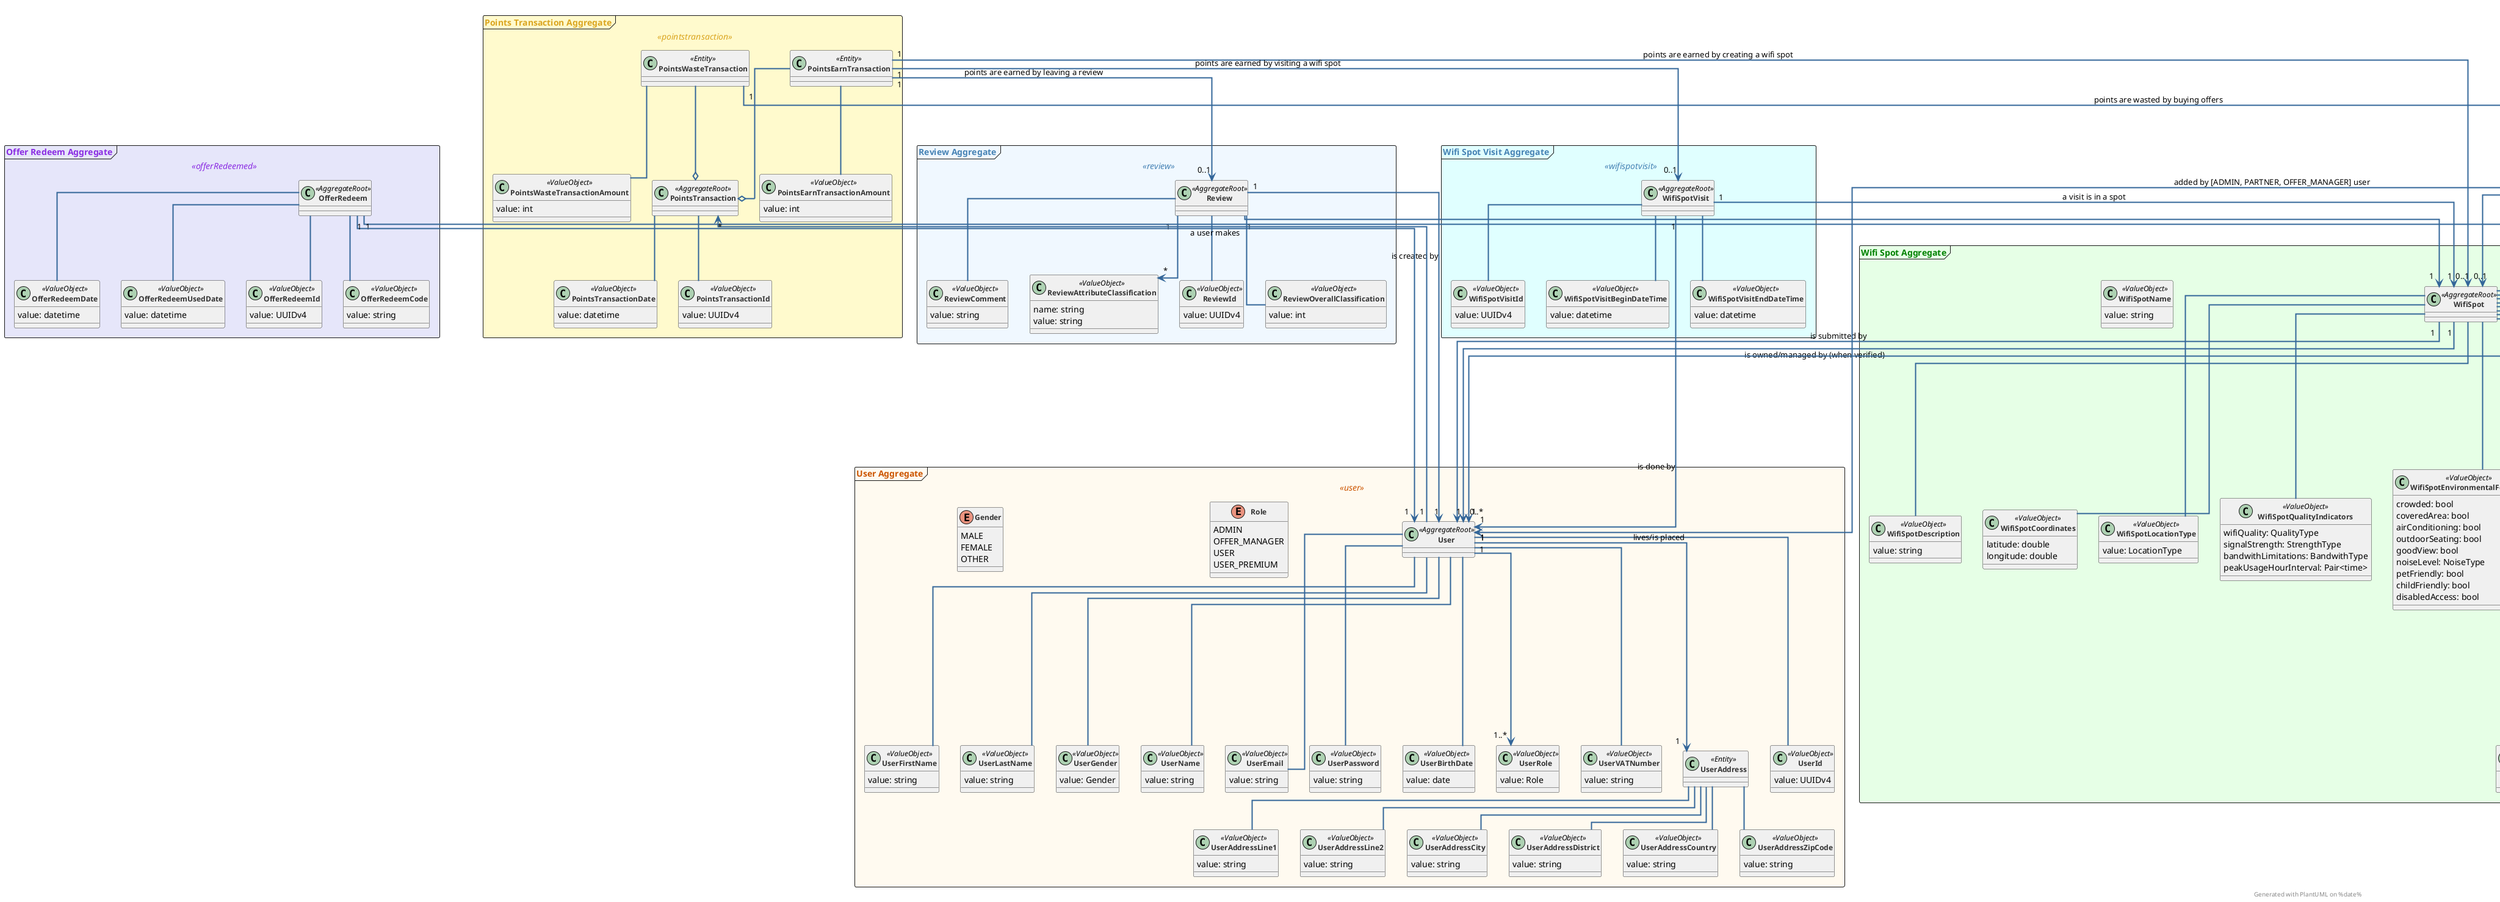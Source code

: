 @startuml Domain Model

' Define colors and styles for elements
skinparam Class {
    BackgroundColor #F0F0F0
    BorderColor #333333
    ArrowColor #336699
    FontColor #333333
    FontSize 12
    FontStyle Bold
    Shadowing true
}

' Style for relationships
skinparam linetype ortho
skinparam arrowThickness 2
skinparam arrowColor #336699
skinparam linetype ortho

' Header/footer with additional info
header "Domain Model"
footer "Generated with PlantUML on %date%"

<style>

    frame {
        .user {
            BackgroundColor #FFFAF0       
            BorderColor #CC5500           
            FontColor #CC5500 
        }

        .wifispot {
            BackgroundColor #E6FFE6 
            BorderColor #008000
            FontColor #008000
        }

        .review {
            BackgroundColor #F0F8FF       
            BorderColor #4682B4          
            FontColor #4682B4             
        }

        .wifispotvisit {
            BackgroundColor #E0FFFF
            BorderColor #4682B4
            FontColor #4682B4               
        }

        .offer {
            BackgroundColor #FFE4E1
            BorderColor #FF4500           
            FontColor #FF4500
        }

        .pointstransaction {
            BackgroundColor #FFFACD
            BorderColor #DAA520
            FontColor #DAA520
        }

        .offerRedeemed {
            BackgroundColor: #E6E6FA
            BorderColor: #8A2BE2
            FontColor: #8A2BE2
        }
        .searchhistory {
            BackgroundColor: #F5FFFA;
            BorderColor: #2E8B57;    
            FontColor: #2E8B57;      
        }



    }

</style>

'ENUMS 
Enum LocationType {
    PUBLIC
    CAFE
    LIBRARY
    PARK
    SCHOOL
    RESTAURANT
    OTHERS
}

Enum QualityType {
    HIGH
    MEDIUM
    LOW
}

Enum BandwithType {
    LIMITED
    UNLIMITED
}

Enum StrengthType {
    STRONG
    MEDIUM
    LOW
}

Enum NoiseType {
    NONE
    QUIET
    MODERATE
    LOUD
}

Enum WifiSpotManagementType {
    SPONSOR
    VERIFIED
    UNVERIFIED
}


frame "User Aggregate" <<user>> {

    ' User AggregateRoot
    class User <<AggregateRoot>> {

    } 

    Class UserId <<ValueObject>>{
        value: UUIDv4
    }

    Class UserFirstName <<ValueObject>>{
        value: string
    }

    Class UserLastName <<ValueObject>>{
        value: string
    }

    Class UserGender <<ValueObject>>{
        value: Gender
    }

    Class UserName <<ValueObject>>{
        value: string
    }

    Class UserEmail <<ValueObject>>{
        value: string
    }

    Class UserPassword <<ValueObject>>{
        value: string
    }

    Class UserBirthDate <<ValueObject>>{
        value: date
    }

    Class UserRole <<ValueObject>> {
        value: Role
    }

    Class UserVATNumber <<ValueObject>> {
        value: string
    }

    'Entity UserAddress
    Class UserAddress <<Entity>>{
        
    }

    Class UserAddressLine1 <<ValueObject>>{
        value: string
    }

    Class UserAddressLine2 <<ValueObject>>{
        value: string
    }

    Class UserAddressCity <<ValueObject>>{
        value: string
    }

    Class UserAddressDistrict <<ValueObject>>{
        value: string
    }

    Class UserAddressCountry <<ValueObject>>{
        value: string
    }

    Class UserAddressZipCode <<ValueObject>>{
        value: string
    }

    Enum Role {
        ADMIN
        OFFER_MANAGER
        USER
        USER_PREMIUM
    }

    Enum Gender {
        MALE
        FEMALE
        OTHER
    }


    'User Entity Relationships w/ VOs
    User -- UserId
    User -- UserFirstName
    User -- UserLastName
    User -- UserGender
    User -- UserName
    User -- UserEmail
    User -- UserPassword
    User -- UserBirthDate
    User -- UserVATNumber
    User "1"-->"1..*" UserRole 

    'User Address Entity Relationships w/ VOs
    UserAddress -- UserAddressLine1
    UserAddress -- UserAddressLine2
    UserAddress -- UserAddressCity
    UserAddress -- UserAddressDistrict
    UserAddress -- UserAddressCountry
    UserAddress -- UserAddressZipCode


    'User Entity Relationships w/ Entities
    User "1"-->"1" UserAddress : lives/is placed

}



frame "Wifi Spot Aggregate" <<wifispot>> {

    Class WifiSpot <<AggregateRoot>> {
        
    }

    Class WifiSpotId <<ValueObject>> {
        value: UUIDv4
    }

    Class WifiSpotName <<ValueObject>> {
        value: string
    }

    Class WifiSpotDescription <<ValueObject>> {
        value: string
    }

    Class WifiSpotCoordinates <<ValueObject>> {
        latitude: double
        longitude: double
    }

    Class WifiSpotLocationType <<ValueObject>> {
        value: LocationType
    }

    Class WifiSpotQualityIndicators <<ValueObject>> {
        wifiQuality: QualityType
        signalStrength: StrengthType
        bandwithLimitations: BandwithType
        peakUsageHourInterval: Pair<time>
    }

    Class WifiSpotEnvironmentalFeatures <<ValueObject>> {
        crowded: bool
        coveredArea: bool
        airConditioning: bool
        outdoorSeating: bool
        goodView: bool
        noiseLevel: NoiseType
        petFriendly: bool
        childFriendly: bool
        disabledAccess: bool
    }

    Class WifiSpotFacilities <<ValueObject>> {
        availablePowerOutlets: bool
        chargingStations: bool
        restroomsAvailable: bool
        parkingAvailability: bool
        foodOptions: bool
        drinkOptions: bool
    }

    Class WifiSpotWeatherFeatures <<ValueObject>>{
        openDuringRain: bool
        openDuringHeat: bool
        heatedInWinter: bool
        shadedAreas: bool
        outdoorFans: bool
    }

    'Entity WifiSpotAddress
    Class WifiSpotAddress <<Entity>>{

    }

    Class WifiSpotAddressLine1 <<ValueObject>>{
        value: string
    }

    Class WifiSpotAddressLine2 <<ValueObject>>{
        value: string
    }

    Class WifiSpotAddressCity <<ValueObject>>{
        value: string
    }

    Class WifiSpotAddressDistrict <<ValueObject>>{
        value: string
    }

    Class WifiSpotAddressCountry <<ValueObject>>{
        value: string
    }

    Class WifiSpotAddressZipCode <<ValueObject>>{
        value: string
    }

    Class WifiSpotManagement <<ValueObject>> {
        value: WifiSpotManagementType
    }
    
    

    'WifiSpot Entity Relationships w/ VOs
    WifiSpot -- WifiSpotId
    WifiSpot -- WIfiSpotName
    WifiSpot -- WifiSpotDescription
    WifiSpot -- WifiSpotCoordinates
    WifiSpot -- WifiSpotVerified
    WifiSpot -- WifiSpotLocationType
    WifiSpot -- WifiSpotQualityIndicators
    WifiSpot -- WifiSpotEnvironmentalFeatures
    WifiSpot -- WifiSpotFacilities
    WifiSpot -- WifiSpotWeatherFeatures
    WifiSpot -- WifiSpotPartner
    WifiSpot "1" --> "1..*" WifiSpotManagement

    

    'WifiSpotAddress Entity Relationships w/ VOs
    WifiSpotAddress -- WifiSpotAddressLine1
    WifiSpotAddress -- WifiSpotAddressLine2
    WifiSpotAddress -- WifiSpotAddressCity
    WifiSpotAddress -- WifiSpotAddressDistrict
    WifiSpotAddress -- WifiSpotAddressCountry
    WifiSpotAddress -- WifiSpotAddressZipCode
    

    'WifiSpot Entity Relationships w/ Entities
    WifiSpot "1" --> "1" WifiSpotAddress : is located
    WifiSpot "1" --> "1" User : is submitted by
    WifiSpot "1" --> "0..*" User : is owned/managed by (when verified)
}


frame "Review Aggregate" <<review>> {

    'Entity Review
    Class Review <<AggregateRoot>>{

    }

    Class ReviewId <<ValueObject>>{
        value: UUIDv4
    }

    Class ReviewOverallClassification <<ValueObject>> {
        value: int
    }

    Class ReviewComment <<ValueObject>> {
        value: string
    }

    'Can be anything, qualitative/quantitative EX:
    'Internet Speed: fast
    'Internet Speed: 500mbps
    'Sofas: comfy
    Class ReviewAttributeClassification <<ValueObject>> {
        name: string
        value: string
    }


    'Review Entity Relationships w/ VOs
    Review -- ReviewId
    Review -- ReviewOverallClassification
    Review "1" --> "*" ReviewAttributeClassification
    Review -- ReviewComment

    'Review Entity Relationships w/ Entities
    Review "1" --> "1" WifiSpot
    Review "1" --> "1" User : is created by


}


frame "Offer Aggregate" <<offer>>{

    Class Offer <<AggregateRoot>>{

    }

    Class OfferId <<ValueObject>> {
        value: UUIDv4
    }

    class OfferCost <<ValueObject>> {
        value: int
    }

    Class OfferDescription <<ValueObject>> {
        value: string
    }

    Class OfferImage <<ValueObject>> {
        value: blob
    }

    Class OfferExpirationDate <<ValueObject>> {
        value: datetime
    }

    Class OfferActive <<ValueObject>> {
        value: bool
    }

    'Offer Entity Relationships w/ VOs
    Offer -- OfferId
    Offer -- OfferCost
    Offer -- OfferDescription
    Offer -- OfferImage
    Offer -- OfferExpirationDate
    Offer -- OfferActive

    'Offer Entity Relationships w/ Entities
    Offer "1" --> "1" User : added by [ADMIN, PARTNER, OFFER_MANAGER] user
    Offer "1" --> "0..1" WifiSpot : available on

}

frame "Offer Redeem Aggregate" <<offerRedeemed>> {
    Class OfferRedeem <<AggregateRoot>>{

    }

    Class OfferRedeemId <<ValueObject>> {
        value: UUIDv4
    }

    Class OfferRedeemCode <<ValueObject>>{
        value: string
    }

    Class OfferRedeemDate <<ValueObject>> {
        value: datetime
    }

    Class OfferRedeemUsedDate <<ValueObject>> {
        value: datetime
    }

    'OfferRedeem Entity Relationships w/ VOs
    OfferRedeem -- OfferRedeemId
    OfferRedeem -- OfferRedeemCode
    OfferRedeem -- OfferRedeemDate
    OfferRedeem -- OfferRedeemUsedDate

    'Offer Redeem Entity Relationship w/ Entities
    OfferRedeem "1" -> "1" Offer
    OfferRedeem "1" -> "1" User
}

frame "Wifi Spot Visit Aggregate" <<wifispotvisit>> {
    Class WifiSpotVisit <<AggregateRoot>> {

    }

    Class WifiSpotVisitId <<ValueObject>> {
        value: UUIDv4
    }

    Class WifiSpotVisitBeginDateTime <<ValueObject>> {
        value: datetime
    }

    Class WifiSpotVisitEndDateTime <<ValueObject>> {
        value: datetime
    }



    'WifiSpotVisit Relationships w/ VOs
    WifiSpotVisit -- WifiSpotVisitId
    WifiSpotVisit -- WifiSpotVisitBeginDateTime
    WifiSpotVisit -- WifiSpotVisitEndDateTime

    'WifiSpot Relationships w/ Entities
    WifiSpotVisit "1" --> "1" User : is done by
    WifiSpotVisit "1" --> "1" WifiSpot : a visit is in a spot
    

}

frame "Points Transaction Aggregate" <<pointstransaction>> {

    Class PointsTransaction <<AggregateRoot>> {

    }

    Class PointsTransactionDate <<ValueObject>> {
        value: datetime
    }

    Class PointsTransactionId <<ValueObject>> {
        value: UUIDv4
    }

    Class PointsEarnTransaction <<Entity>> {

    }

    Class PointsEarnTransactionAmount <<ValueObject>> {
        value: int
    }

    Class PointsWasteTransaction <<Entity>>{

    }

    Class PointsWasteTransactionAmount <<ValueObject>> {
        value: int
    }

    

    'PointsTransaction Relationships w/ VOs
    PointsTransaction -- PointsTransactionDate
    PointsTransaction -- PointsTransactionId

    'PointsTransaction Relationships w/ Entities
    PointsTransaction "*" <-- "1" User : a user makes

    'PointsEarnTransaction Relationships w/ VOs
    PointsEarnTransaction -- PointsEarnTransactionAmount

    'PointsEarnTransaction Relationships w/ Entities
    PointsEarnTransaction --o PointsTransaction
    PointsEarnTransaction "1" --> "0..1" Review : points are earned by leaving a review
    PointsEarnTransaction "1" --> "0..1" WifiSpot : points are earned by creating a wifi spot
    PointsEarnTransaction "1" --> "0..1" WifiSpotVisit : points are earned by visiting a wifi spot

    'PointsWasteTransaction Relationships w/ VOs
    PointsWasteTransaction -- PointsWasteTransactionAmount


    'PointsWasteTransaction Relationships w/ Entities
    PointsWasteTransaction --o PointsTransaction
    PointsWasteTransaction "1" --> "1" Offer : points are wasted by buying offers
    
}

frame "Search History Aggregate" <<searchhistory>> {
    Class SearchHistory <<AggregateRoot>> {

    }

    Class SearchHistoryId <<ValueObject>> {
        value: UUIDv4
    }

    Class SearchHistoryQuery <<ValueObject>> {
        value: string
    }

    Class SearchHistoryDateTime <<ValueObject>> {
        value: datetime
    }

    Class SearchHistoryFilter <<ValueObject>> {
        radius: double
        locationType: List<LocationType>
        wifiQuality: List<QualityType>
        signalStrength: List<StrengthType>
        bandwithLimitations: List<BandwithType>
        offPeakUsageHourInterval: List<Pair<time>>
        crowded: bool
        coveredArea: bool
        airConditioning: bool
        outdoorSeating: bool
        goodView: bool
        noiseLevel: List<NoiseType>
        petFriendly: bool
        childFriendly: bool
        disabledAccess: bool
        availablePowerOutlets: bool
        chargingStations: bool
        restroomsAvailable: bool
        parkingAvailability: bool
        foodOptions: bool
        drinkOptions: bool
        openDuringRain: bool
        openDuringHear: bool
        heatedInWinter: bool
        shadedAreas: bool
        outdoorFans: bool

    }

    'SearchHistory Relationships w/ VOs
    SearchHistory -- SearchHistoryId
    SearchHistory -- SearchHistoryQuery
    SearchHistory -- SearchHistoryDateTime
    SearchHistory -- SearchHistoryFilter


    'SearchHistory Relationships w/ Entities
    SearchHistory "1" --> "1" User


}


@enduml
